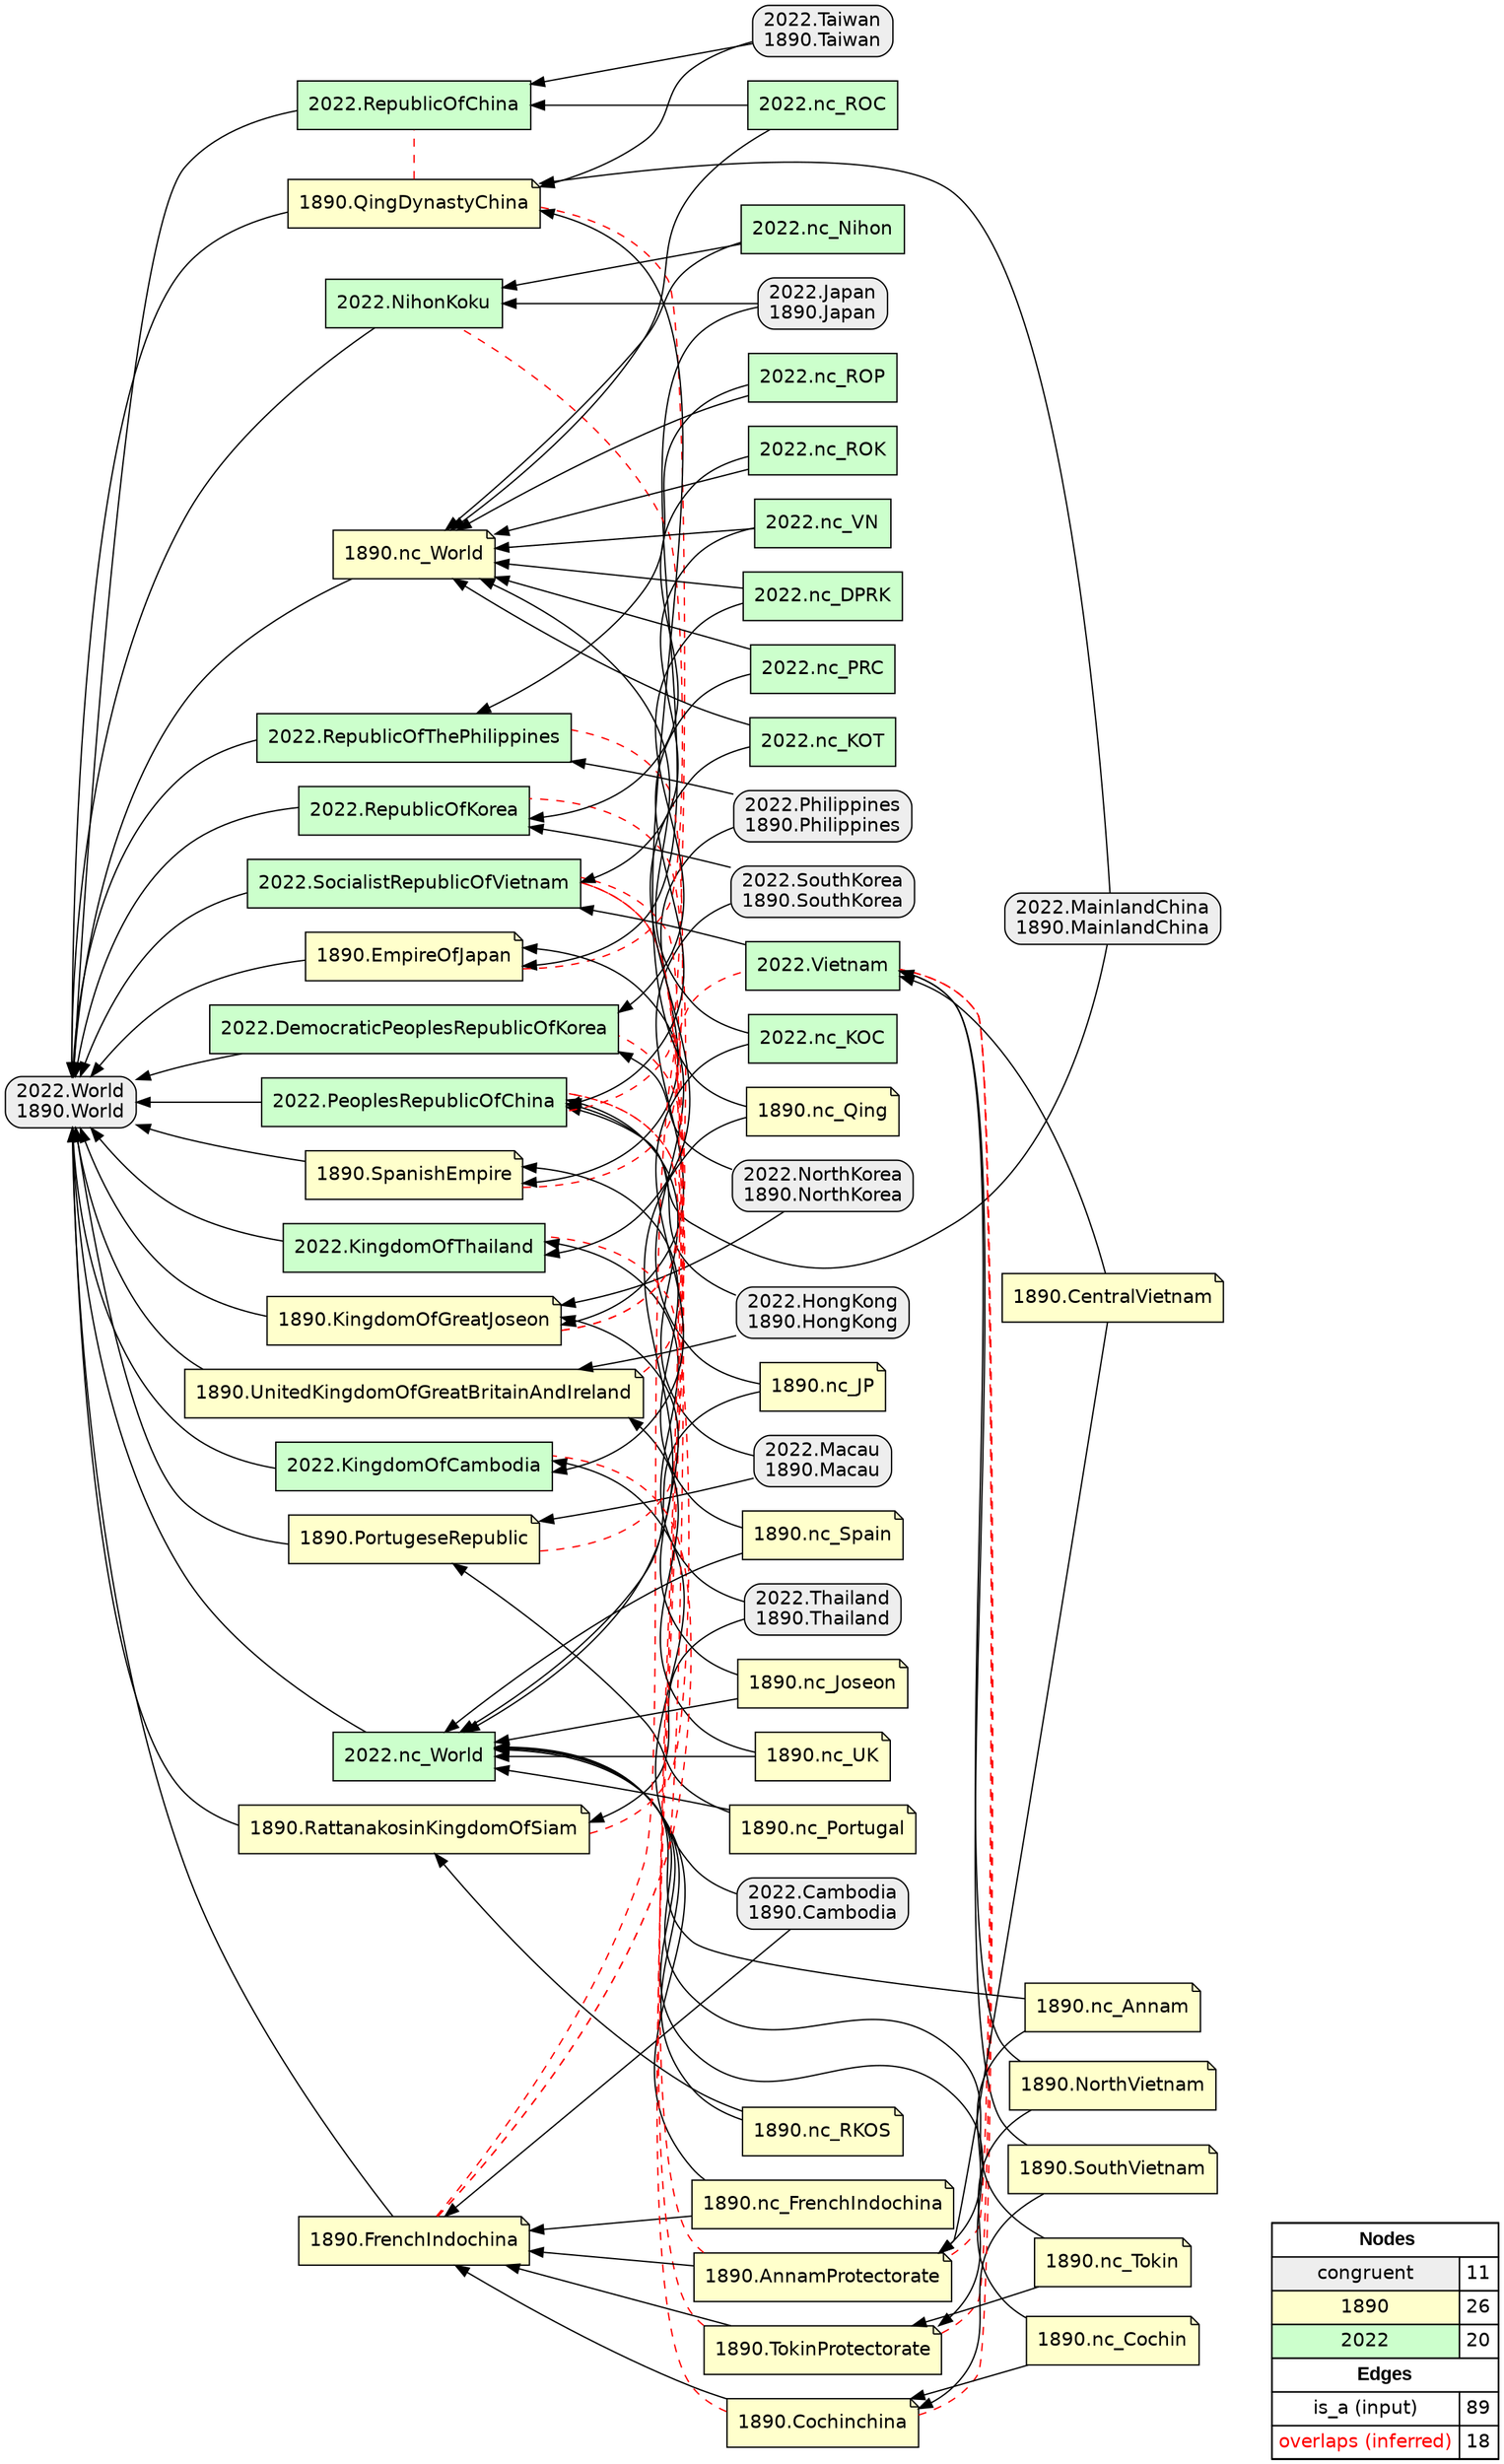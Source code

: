 digraph{
rankdir=RL
node[shape=box style="filled,rounded" fillcolor="#EEEEEE" fontname="helvetica"] 
"2022.MainlandChina\n1890.MainlandChina"
"2022.HongKong\n1890.HongKong"
"2022.Taiwan\n1890.Taiwan"
"2022.Philippines\n1890.Philippines"
"2022.Cambodia\n1890.Cambodia"
"2022.NorthKorea\n1890.NorthKorea"
"2022.Thailand\n1890.Thailand"
"2022.World\n1890.World"
"2022.Macau\n1890.Macau"
"2022.Japan\n1890.Japan"
"2022.SouthKorea\n1890.SouthKorea"
node[shape=note style=filled fillcolor="#FFFFCC" fontname="helvetica"] 
"1890.nc_FrenchIndochina"
"1890.nc_World"
"1890.EmpireOfJapan"
"1890.nc_JP"
"1890.TokinProtectorate"
"1890.SouthVietnam"
"1890.AnnamProtectorate"
"1890.Cochinchina"
"1890.nc_UK"
"1890.nc_Tokin"
"1890.UnitedKingdomOfGreatBritainAndIreland"
"1890.CentralVietnam"
"1890.QingDynastyChina"
"1890.nc_Portugal"
"1890.SpanishEmpire"
"1890.nc_Annam"
"1890.KingdomOfGreatJoseon"
"1890.PortugeseRepublic"
"1890.nc_RKOS"
"1890.nc_Joseon"
"1890.nc_Qing"
"1890.NorthVietnam"
"1890.nc_Cochin"
"1890.RattanakosinKingdomOfSiam"
"1890.FrenchIndochina"
"1890.nc_Spain"
node[shape=box style=filled fillcolor="#CCFFCC" fontname="helvetica"] 
"2022.nc_VN"
"2022.SocialistRepublicOfVietnam"
"2022.RepublicOfKorea"
"2022.nc_ROK"
"2022.nc_World"
"2022.PeoplesRepublicOfChina"
"2022.RepublicOfChina"
"2022.RepublicOfThePhilippines"
"2022.nc_Nihon"
"2022.Vietnam"
"2022.nc_DPRK"
"2022.NihonKoku"
"2022.KingdomOfThailand"
"2022.nc_PRC"
"2022.nc_KOC"
"2022.nc_ROC"
"2022.DemocraticPeoplesRepublicOfKorea"
"2022.nc_KOT"
"2022.nc_ROP"
"2022.KingdomOfCambodia"
edge[arrowhead=normal style=dotted color="#000000" constraint=true penwidth=1]
edge[arrowhead=normal style=solid color="#000000" constraint=true penwidth=1]
"1890.KingdomOfGreatJoseon" -> "2022.World\n1890.World"
"1890.nc_Qing" -> "2022.nc_World"
"2022.nc_ROC" -> "1890.nc_World"
"2022.nc_DPRK" -> "2022.DemocraticPeoplesRepublicOfKorea"
"1890.nc_Joseon" -> "1890.KingdomOfGreatJoseon"
"2022.Taiwan\n1890.Taiwan" -> "2022.RepublicOfChina"
"2022.nc_VN" -> "2022.SocialistRepublicOfVietnam"
"2022.DemocraticPeoplesRepublicOfKorea" -> "2022.World\n1890.World"
"2022.NorthKorea\n1890.NorthKorea" -> "1890.KingdomOfGreatJoseon"
"1890.nc_Portugal" -> "1890.PortugeseRepublic"
"1890.CentralVietnam" -> "1890.AnnamProtectorate"
"2022.nc_KOC" -> "1890.nc_World"
"2022.Cambodia\n1890.Cambodia" -> "1890.FrenchIndochina"
"2022.nc_ROC" -> "2022.RepublicOfChina"
"2022.nc_ROK" -> "2022.RepublicOfKorea"
"2022.nc_Nihon" -> "1890.nc_World"
"2022.HongKong\n1890.HongKong" -> "2022.PeoplesRepublicOfChina"
"1890.SouthVietnam" -> "2022.Vietnam"
"2022.nc_Nihon" -> "2022.NihonKoku"
"1890.Cochinchina" -> "1890.FrenchIndochina"
"1890.nc_JP" -> "2022.nc_World"
"1890.AnnamProtectorate" -> "1890.FrenchIndochina"
"1890.nc_Annam" -> "2022.nc_World"
"1890.nc_Cochin" -> "1890.Cochinchina"
"1890.nc_Cochin" -> "2022.nc_World"
"2022.Thailand\n1890.Thailand" -> "2022.KingdomOfThailand"
"2022.nc_DPRK" -> "1890.nc_World"
"2022.Japan\n1890.Japan" -> "2022.NihonKoku"
"2022.PeoplesRepublicOfChina" -> "2022.World\n1890.World"
"2022.Philippines\n1890.Philippines" -> "1890.SpanishEmpire"
"2022.SouthKorea\n1890.SouthKorea" -> "1890.KingdomOfGreatJoseon"
"1890.NorthVietnam" -> "2022.Vietnam"
"2022.Thailand\n1890.Thailand" -> "1890.RattanakosinKingdomOfSiam"
"1890.EmpireOfJapan" -> "2022.World\n1890.World"
"1890.nc_FrenchIndochina" -> "2022.nc_World"
"2022.RepublicOfChina" -> "2022.World\n1890.World"
"1890.nc_FrenchIndochina" -> "1890.FrenchIndochina"
"1890.nc_Qing" -> "1890.QingDynastyChina"
"2022.Philippines\n1890.Philippines" -> "2022.RepublicOfThePhilippines"
"1890.nc_RKOS" -> "1890.RattanakosinKingdomOfSiam"
"1890.SouthVietnam" -> "1890.Cochinchina"
"1890.PortugeseRepublic" -> "2022.World\n1890.World"
"1890.UnitedKingdomOfGreatBritainAndIreland" -> "2022.World\n1890.World"
"2022.Taiwan\n1890.Taiwan" -> "1890.QingDynastyChina"
"2022.RepublicOfThePhilippines" -> "2022.World\n1890.World"
"1890.nc_Tokin" -> "2022.nc_World"
"2022.nc_ROP" -> "1890.nc_World"
"2022.nc_PRC" -> "1890.nc_World"
"2022.KingdomOfCambodia" -> "2022.World\n1890.World"
"1890.FrenchIndochina" -> "2022.World\n1890.World"
"1890.CentralVietnam" -> "2022.Vietnam"
"2022.NihonKoku" -> "2022.World\n1890.World"
"2022.Macau\n1890.Macau" -> "2022.PeoplesRepublicOfChina"
"1890.nc_UK" -> "1890.UnitedKingdomOfGreatBritainAndIreland"
"2022.nc_ROP" -> "2022.RepublicOfThePhilippines"
"2022.nc_ROK" -> "1890.nc_World"
"1890.NorthVietnam" -> "1890.TokinProtectorate"
"1890.SpanishEmpire" -> "2022.World\n1890.World"
"2022.SocialistRepublicOfVietnam" -> "2022.World\n1890.World"
"2022.nc_VN" -> "1890.nc_World"
"2022.nc_KOT" -> "1890.nc_World"
"2022.KingdomOfThailand" -> "2022.World\n1890.World"
"1890.nc_Spain" -> "1890.SpanishEmpire"
"1890.QingDynastyChina" -> "2022.World\n1890.World"
"2022.Vietnam" -> "2022.SocialistRepublicOfVietnam"
"1890.nc_Joseon" -> "2022.nc_World"
"2022.nc_KOT" -> "2022.KingdomOfThailand"
"2022.Macau\n1890.Macau" -> "1890.PortugeseRepublic"
"1890.nc_Annam" -> "1890.AnnamProtectorate"
"1890.nc_Portugal" -> "2022.nc_World"
"2022.Japan\n1890.Japan" -> "1890.EmpireOfJapan"
"2022.HongKong\n1890.HongKong" -> "1890.UnitedKingdomOfGreatBritainAndIreland"
"1890.nc_Spain" -> "2022.nc_World"
"2022.nc_World" -> "2022.World\n1890.World"
"2022.NorthKorea\n1890.NorthKorea" -> "2022.DemocraticPeoplesRepublicOfKorea"
"2022.RepublicOfKorea" -> "2022.World\n1890.World"
"1890.TokinProtectorate" -> "1890.FrenchIndochina"
"1890.nc_Tokin" -> "1890.TokinProtectorate"
"2022.Cambodia\n1890.Cambodia" -> "2022.KingdomOfCambodia"
"1890.nc_RKOS" -> "2022.nc_World"
"2022.SouthKorea\n1890.SouthKorea" -> "2022.RepublicOfKorea"
"1890.nc_World" -> "2022.World\n1890.World"
"1890.RattanakosinKingdomOfSiam" -> "2022.World\n1890.World"
"2022.nc_KOC" -> "2022.KingdomOfCambodia"
"1890.nc_JP" -> "1890.EmpireOfJapan"
"2022.MainlandChina\n1890.MainlandChina" -> "2022.PeoplesRepublicOfChina"
"2022.MainlandChina\n1890.MainlandChina" -> "1890.QingDynastyChina"
"1890.nc_UK" -> "2022.nc_World"
"2022.nc_PRC" -> "2022.PeoplesRepublicOfChina"
edge[arrowhead=none style=dashed color="#FF0000" constraint=false penwidth=1]
"1890.SpanishEmpire" -> "2022.RepublicOfThePhilippines"
"1890.AnnamProtectorate" -> "2022.SocialistRepublicOfVietnam"
"1890.TokinProtectorate" -> "2022.SocialistRepublicOfVietnam"
"1890.RattanakosinKingdomOfSiam" -> "2022.KingdomOfThailand"
"1890.Cochinchina" -> "2022.SocialistRepublicOfVietnam"
"1890.UnitedKingdomOfGreatBritainAndIreland" -> "2022.PeoplesRepublicOfChina"
"1890.KingdomOfGreatJoseon" -> "2022.DemocraticPeoplesRepublicOfKorea"
"1890.FrenchIndochina" -> "2022.SocialistRepublicOfVietnam"
"1890.QingDynastyChina" -> "2022.PeoplesRepublicOfChina"
"1890.Cochinchina" -> "2022.Vietnam"
"1890.QingDynastyChina" -> "2022.RepublicOfChina"
"1890.EmpireOfJapan" -> "2022.NihonKoku"
"1890.AnnamProtectorate" -> "2022.Vietnam"
"1890.PortugeseRepublic" -> "2022.PeoplesRepublicOfChina"
"1890.KingdomOfGreatJoseon" -> "2022.RepublicOfKorea"
"1890.FrenchIndochina" -> "2022.KingdomOfCambodia"
"1890.TokinProtectorate" -> "2022.Vietnam"
"1890.FrenchIndochina" -> "2022.Vietnam"
node[shape=box] 
{rank=source Legend [fillcolor= white margin=0 label=< 
 <TABLE BORDER="0" CELLBORDER="1" CELLSPACING="0" CELLPADDING="4"> 
<TR> <TD COLSPAN="2"><font face="Arial Black"> Nodes</font></TD> </TR> 
<TR> 
 <TD bgcolor="#EEEEEE" fontname="helvetica">congruent</TD> 
 <TD>11</TD> 
 </TR> 
<TR> 
 <TD bgcolor="#FFFFCC" fontname="helvetica">1890</TD> 
 <TD>26</TD> 
 </TR> 
<TR> 
 <TD bgcolor="#CCFFCC" fontname="helvetica">2022</TD> 
 <TD>20</TD> 
 </TR> 
<TR> <TD COLSPAN="2"><font face = "Arial Black"> Edges </font></TD> </TR> 
<TR> 
 <TD><font color ="#000000">is_a (input)</font></TD><TD>89</TD>
</TR>
<TR> 
 <TD><font color ="#FF0000">overlaps (inferred)</font></TD><TD>18</TD>
</TR>
</TABLE> 
 >] } 
}